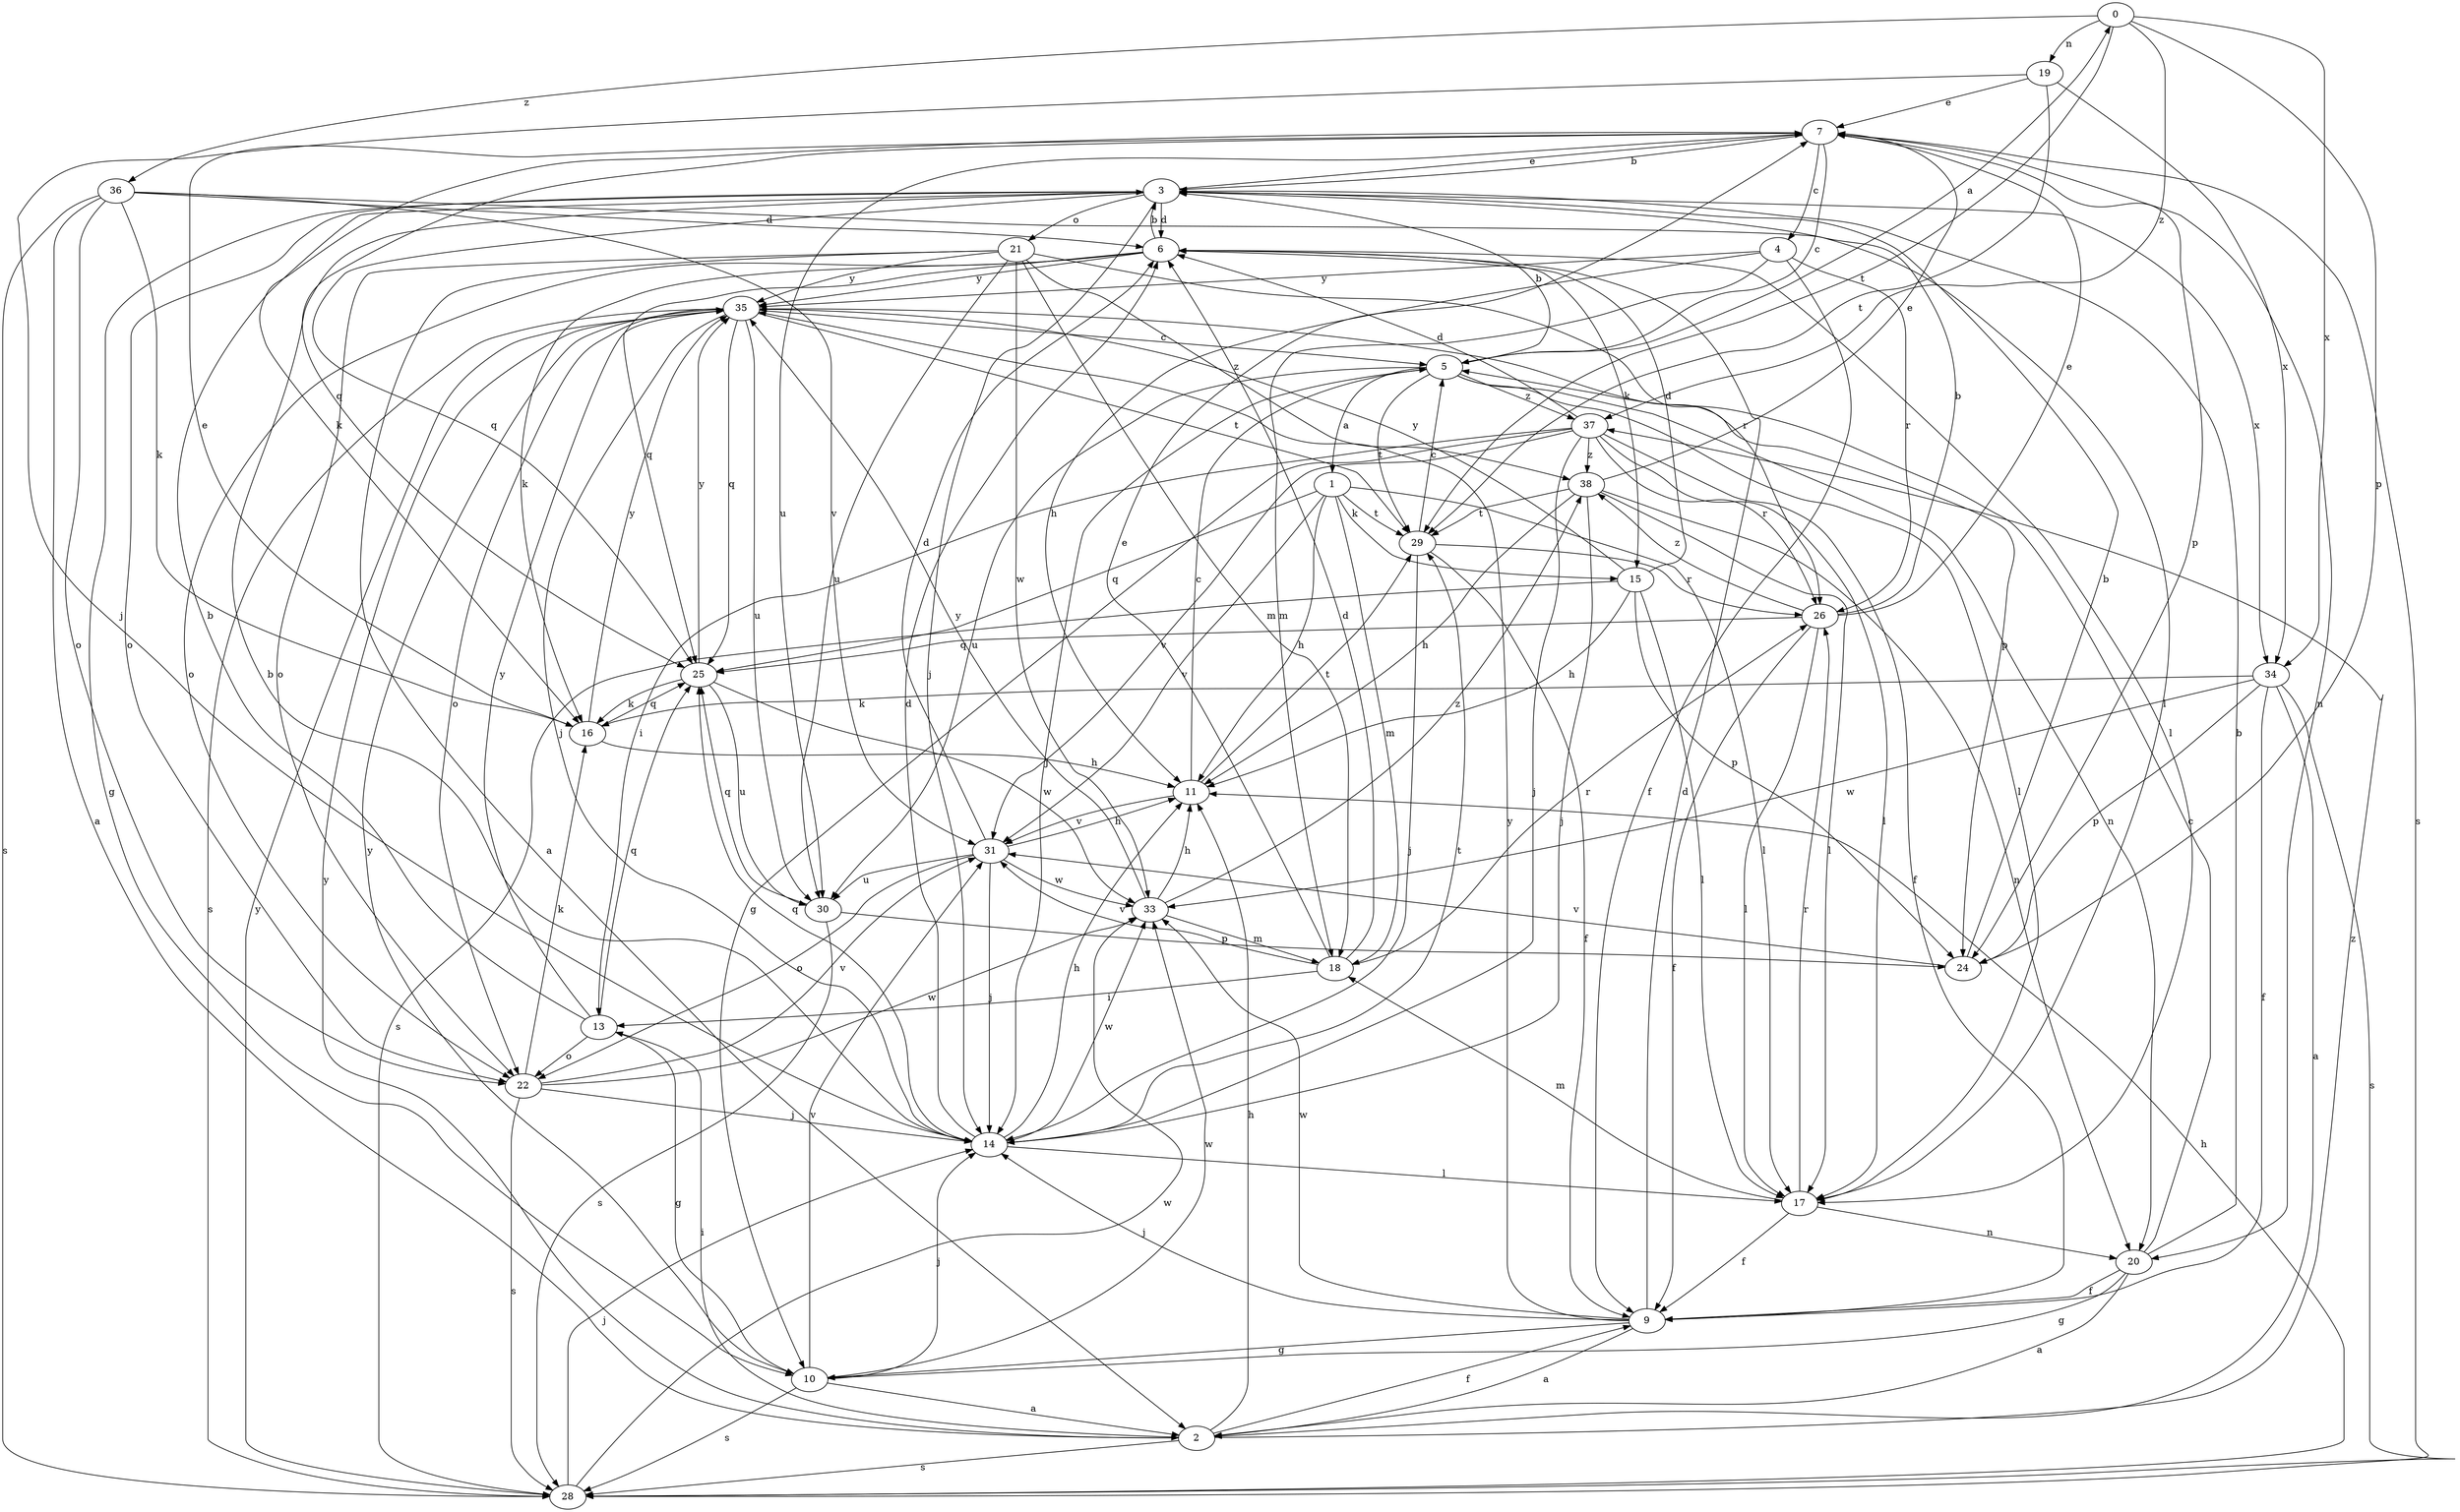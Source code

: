 strict digraph  {
0;
1;
2;
3;
4;
5;
6;
7;
9;
10;
11;
13;
14;
15;
16;
17;
18;
19;
20;
21;
22;
24;
25;
26;
28;
29;
30;
31;
33;
34;
35;
36;
37;
38;
0 -> 19  [label=n];
0 -> 24  [label=p];
0 -> 29  [label=t];
0 -> 34  [label=x];
0 -> 36  [label=z];
0 -> 37  [label=z];
1 -> 11  [label=h];
1 -> 15  [label=k];
1 -> 17  [label=l];
1 -> 18  [label=m];
1 -> 25  [label=q];
1 -> 29  [label=t];
1 -> 31  [label=v];
2 -> 9  [label=f];
2 -> 11  [label=h];
2 -> 13  [label=i];
2 -> 28  [label=s];
2 -> 35  [label=y];
2 -> 37  [label=z];
3 -> 6  [label=d];
3 -> 7  [label=e];
3 -> 10  [label=g];
3 -> 14  [label=j];
3 -> 21  [label=o];
3 -> 22  [label=o];
3 -> 25  [label=q];
3 -> 34  [label=x];
4 -> 9  [label=f];
4 -> 11  [label=h];
4 -> 18  [label=m];
4 -> 26  [label=r];
4 -> 35  [label=y];
5 -> 0  [label=a];
5 -> 1  [label=a];
5 -> 3  [label=b];
5 -> 14  [label=j];
5 -> 17  [label=l];
5 -> 20  [label=n];
5 -> 29  [label=t];
5 -> 30  [label=u];
5 -> 37  [label=z];
6 -> 3  [label=b];
6 -> 15  [label=k];
6 -> 16  [label=k];
6 -> 17  [label=l];
6 -> 22  [label=o];
6 -> 25  [label=q];
6 -> 35  [label=y];
7 -> 3  [label=b];
7 -> 4  [label=c];
7 -> 5  [label=c];
7 -> 16  [label=k];
7 -> 20  [label=n];
7 -> 24  [label=p];
7 -> 25  [label=q];
7 -> 28  [label=s];
7 -> 30  [label=u];
9 -> 2  [label=a];
9 -> 6  [label=d];
9 -> 10  [label=g];
9 -> 14  [label=j];
9 -> 33  [label=w];
9 -> 35  [label=y];
10 -> 2  [label=a];
10 -> 14  [label=j];
10 -> 28  [label=s];
10 -> 31  [label=v];
10 -> 33  [label=w];
10 -> 35  [label=y];
11 -> 5  [label=c];
11 -> 29  [label=t];
11 -> 31  [label=v];
13 -> 3  [label=b];
13 -> 10  [label=g];
13 -> 22  [label=o];
13 -> 25  [label=q];
13 -> 35  [label=y];
14 -> 3  [label=b];
14 -> 6  [label=d];
14 -> 11  [label=h];
14 -> 17  [label=l];
14 -> 25  [label=q];
14 -> 29  [label=t];
14 -> 33  [label=w];
15 -> 6  [label=d];
15 -> 11  [label=h];
15 -> 17  [label=l];
15 -> 24  [label=p];
15 -> 28  [label=s];
15 -> 35  [label=y];
16 -> 7  [label=e];
16 -> 11  [label=h];
16 -> 25  [label=q];
16 -> 35  [label=y];
17 -> 9  [label=f];
17 -> 18  [label=m];
17 -> 20  [label=n];
17 -> 26  [label=r];
18 -> 6  [label=d];
18 -> 7  [label=e];
18 -> 13  [label=i];
18 -> 26  [label=r];
18 -> 31  [label=v];
19 -> 7  [label=e];
19 -> 14  [label=j];
19 -> 29  [label=t];
19 -> 34  [label=x];
20 -> 2  [label=a];
20 -> 3  [label=b];
20 -> 5  [label=c];
20 -> 9  [label=f];
20 -> 10  [label=g];
21 -> 2  [label=a];
21 -> 18  [label=m];
21 -> 22  [label=o];
21 -> 26  [label=r];
21 -> 30  [label=u];
21 -> 33  [label=w];
21 -> 35  [label=y];
21 -> 38  [label=z];
22 -> 14  [label=j];
22 -> 16  [label=k];
22 -> 28  [label=s];
22 -> 31  [label=v];
22 -> 33  [label=w];
24 -> 3  [label=b];
24 -> 31  [label=v];
25 -> 16  [label=k];
25 -> 30  [label=u];
25 -> 33  [label=w];
25 -> 35  [label=y];
26 -> 3  [label=b];
26 -> 7  [label=e];
26 -> 9  [label=f];
26 -> 17  [label=l];
26 -> 25  [label=q];
26 -> 38  [label=z];
28 -> 11  [label=h];
28 -> 14  [label=j];
28 -> 33  [label=w];
28 -> 35  [label=y];
29 -> 5  [label=c];
29 -> 9  [label=f];
29 -> 14  [label=j];
29 -> 26  [label=r];
30 -> 24  [label=p];
30 -> 25  [label=q];
30 -> 28  [label=s];
31 -> 6  [label=d];
31 -> 11  [label=h];
31 -> 14  [label=j];
31 -> 22  [label=o];
31 -> 30  [label=u];
31 -> 33  [label=w];
33 -> 11  [label=h];
33 -> 18  [label=m];
33 -> 35  [label=y];
33 -> 38  [label=z];
34 -> 2  [label=a];
34 -> 9  [label=f];
34 -> 16  [label=k];
34 -> 24  [label=p];
34 -> 28  [label=s];
34 -> 33  [label=w];
35 -> 5  [label=c];
35 -> 14  [label=j];
35 -> 22  [label=o];
35 -> 24  [label=p];
35 -> 25  [label=q];
35 -> 28  [label=s];
35 -> 29  [label=t];
35 -> 30  [label=u];
36 -> 2  [label=a];
36 -> 6  [label=d];
36 -> 16  [label=k];
36 -> 17  [label=l];
36 -> 22  [label=o];
36 -> 28  [label=s];
36 -> 31  [label=v];
37 -> 6  [label=d];
37 -> 9  [label=f];
37 -> 10  [label=g];
37 -> 13  [label=i];
37 -> 14  [label=j];
37 -> 17  [label=l];
37 -> 26  [label=r];
37 -> 31  [label=v];
37 -> 38  [label=z];
38 -> 7  [label=e];
38 -> 11  [label=h];
38 -> 14  [label=j];
38 -> 17  [label=l];
38 -> 20  [label=n];
38 -> 29  [label=t];
}

